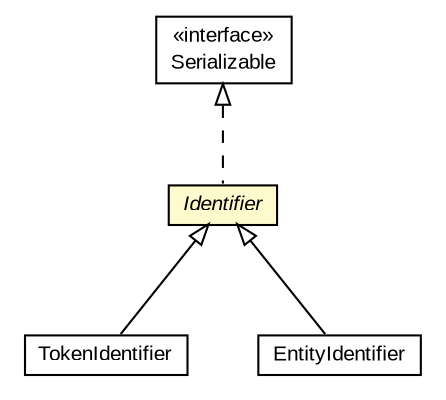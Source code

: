 #!/usr/local/bin/dot
#
# Class diagram 
# Generated by UMLGraph version R5_6-24-gf6e263 (http://www.umlgraph.org/)
#

digraph G {
	edge [fontname="arial",fontsize=10,labelfontname="arial",labelfontsize=10];
	node [fontname="arial",fontsize=10,shape=plaintext];
	nodesep=0.25;
	ranksep=0.5;
	// eu.europa.esig.dss.TokenIdentifier
	c383793 [label=<<table title="eu.europa.esig.dss.TokenIdentifier" border="0" cellborder="1" cellspacing="0" cellpadding="2" port="p" href="./TokenIdentifier.html">
		<tr><td><table border="0" cellspacing="0" cellpadding="1">
<tr><td align="center" balign="center"> TokenIdentifier </td></tr>
		</table></td></tr>
		</table>>, URL="./TokenIdentifier.html", fontname="arial", fontcolor="black", fontsize=10.0];
	// eu.europa.esig.dss.Identifier
	c383813 [label=<<table title="eu.europa.esig.dss.Identifier" border="0" cellborder="1" cellspacing="0" cellpadding="2" port="p" bgcolor="lemonChiffon" href="./Identifier.html">
		<tr><td><table border="0" cellspacing="0" cellpadding="1">
<tr><td align="center" balign="center"><font face="arial italic"> Identifier </font></td></tr>
		</table></td></tr>
		</table>>, URL="./Identifier.html", fontname="arial", fontcolor="black", fontsize=10.0];
	// eu.europa.esig.dss.EntityIdentifier
	c383815 [label=<<table title="eu.europa.esig.dss.EntityIdentifier" border="0" cellborder="1" cellspacing="0" cellpadding="2" port="p" href="./EntityIdentifier.html">
		<tr><td><table border="0" cellspacing="0" cellpadding="1">
<tr><td align="center" balign="center"> EntityIdentifier </td></tr>
		</table></td></tr>
		</table>>, URL="./EntityIdentifier.html", fontname="arial", fontcolor="black", fontsize=10.0];
	//eu.europa.esig.dss.TokenIdentifier extends eu.europa.esig.dss.Identifier
	c383813:p -> c383793:p [dir=back,arrowtail=empty];
	//eu.europa.esig.dss.Identifier implements java.io.Serializable
	c384659:p -> c383813:p [dir=back,arrowtail=empty,style=dashed];
	//eu.europa.esig.dss.EntityIdentifier extends eu.europa.esig.dss.Identifier
	c383813:p -> c383815:p [dir=back,arrowtail=empty];
	// java.io.Serializable
	c384659 [label=<<table title="java.io.Serializable" border="0" cellborder="1" cellspacing="0" cellpadding="2" port="p" href="http://java.sun.com/j2se/1.4.2/docs/api/java/io/Serializable.html">
		<tr><td><table border="0" cellspacing="0" cellpadding="1">
<tr><td align="center" balign="center"> &#171;interface&#187; </td></tr>
<tr><td align="center" balign="center"> Serializable </td></tr>
		</table></td></tr>
		</table>>, URL="http://java.sun.com/j2se/1.4.2/docs/api/java/io/Serializable.html", fontname="arial", fontcolor="black", fontsize=10.0];
}

